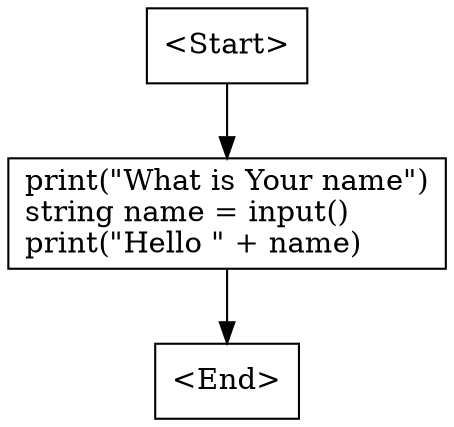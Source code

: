 digraph G {
    N0 [label = "<Start>" shape = box]
    N1 [label = "print(\"What is Your name\")\lstring name = input()\lprint(\"Hello \" + name)\l" shape = box]
    N2 [label = "<End>" shape = box]
    N0 -> N1 [label = ""]
    N1 -> N2 [label = ""]
}
